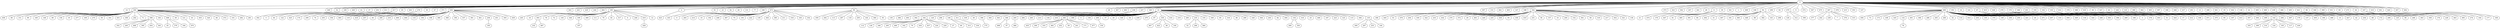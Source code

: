 graph G {
"456";
"392";
"14";
"391";
"163";
"377";
"182";
"120";
"264";
"74";
"245";
"49";
"440";
"73";
"52";
"54";
"173";
"84";
"112";
"189";
"108";
"186";
"0";
"232";
"296";
"449";
"492";
"255";
"458";
"495";
"80";
"283";
"128";
"146";
"214";
"325";
"423";
"61";
"445";
"132";
"348";
"37";
"139";
"491";
"10";
"151";
"354";
"53";
"251";
"366";
"411";
"311";
"76";
"417";
"65";
"476";
"339";
"435";
"263";
"300";
"38";
"192";
"363";
"99";
"276";
"30";
"31";
"47";
"333";
"18";
"286";
"204";
"169";
"396";
"293";
"260";
"359";
"330";
"322";
"15";
"365";
"292";
"465";
"355";
"32";
"371";
"436";
"407";
"443";
"243";
"233";
"429";
"244";
"119";
"418";
"464";
"343";
"302";
"114";
"346";
"148";
"185";
"412";
"248";
"2";
"205";
"295";
"113";
"91";
"234";
"23";
"393";
"105";
"284";
"265";
"370";
"309";
"5";
"92";
"149";
"266";
"40";
"256";
"250";
"352";
"131";
"45";
"78";
"242";
"213";
"89";
"427";
"221";
"77";
"168";
"126";
"482";
"432";
"274";
"473";
"252";
"156";
"90";
"48";
"367";
"297";
"249";
"483";
"19";
"24";
"468";
"254";
"98";
"257";
"83";
"313";
"277";
"109";
"236";
"227";
"467";
"64";
"160";
"270";
"271";
"41";
"307";
"181";
"72";
"153";
"174";
"387";
"395";
"122";
"280";
"470";
"207";
"134";
"383";
"275";
"218";
"402";
"403";
"133";
"481";
"253";
"216";
"50";
"147";
"372";
"59";
"188";
"75";
"496";
"342";
"373";
"145";
"425";
"323";
"460";
"362";
"247";
"162";
"161";
"21";
"4";
"431";
"29";
"441";
"158";
"28";
"450";
"11";
"329";
"344";
"401";
"39";
"175";
"191";
"287";
"208";
"341";
"57";
"1";
"469";
"334";
"106";
"116";
"20";
"422";
"326";
"238";
"94";
"34";
"230";
"222";
"199";
"220";
"356";
"79";
"279";
"7";
"202";
"400";
"290";
"404";
"324";
"225";
"62";
"118";
"479";
"87";
"240";
"259";
"9";
"438";
"335";
"55";
"272";
"144";
"303";
"8";
"347";
"475";
"399";
"394";
"269";
"267";
"180";
"416";
"130";
"314";
"376";
"104";
"474";
"478";
"219";
"215";
"3";
"285";
"110";
"358";
"228";
"374";
"235";
"353";
"124";
"178";
"453";
"46";
"195";
"127";
"434";
"71";
"480";
"498";
"351";
"155";
"16";
"51";
"447";
"444";
"315";
"360";
"410";
"68";
"424";
"398";
"141";
"97";
"17";
"268";
"67";
"385";
"231";
"197";
"211";
"212";
"437";
"81";
"349";
"415";
"194";
"426";
"164";
"56";
"278";
"224";
"183";
"172";
"336";
"170";
"166";
"471";
"201";
"193";
"375";
"229";
"379";
"85";
"484";
"198";
"102";
"103";
"414";
"140";
"42";
"378";
"408";
"388";
"95";
"433";
"157";
"384";
"176";
"36";
"69";
"369";
"241";
"159";
"121";
"43";
"327";
"368";
"63";
"316";
"33";
"200";
"466";
"226";
"455";
"125";
"111";
"312";
"380";
"196";
"462";
"405";
"117";
"446";
"206";
"129";
"152";
"337";
"397";
"150";
"361";
"58";
"308";
"86";
"448";
"319";
"70";
"237";
"107";
"490";
"413";
"386";
"487";
"493";
"289";
"291";
"328";
"364";
"203";
"13";
"318";
"288";
"88";
"261";
"381";
"320";
"171";
"100";
"44";
"35";
"82";
"442";
"454";
"138";
"299";
"22";
"461";
"409";
"489";
"217";
"184";
"494";
"258";
"239";
"452";
"357";
"345";
"428";
"177";
"486";
"209";
"485";
"421";
"304";
"154";
"338";
"96";
"340";
"390";
"317";
"382";
"389";
"331";
"499";
"310";
"142";
"6";
"25";
"60";
"143";
"406";
"451";
"273";
"93";
"187";
"223";
"26";
"123";
"294";
"167";
"210";
"115";
"306";
"165";
"497";
"27";
"301";
"246";
"332";
"419";
"179";
"66";
"137";
"350";
"305";
"472";
"101";
"321";
"459";
"190";
"477";
"420";
"463";
"439";
"12";
"488";
"457";
"282";
"135";
"430";
"136";
"298";
"281";
"262";
    "8" -- "23";
    "8" -- "327";
    "41" -- "496";
    "94" -- "407";
    "408" -- "379";
    "480" -- "250";
    "41" -- "406";
    "41" -- "285";
    "480" -- "149";
    "208" -- "150";
    "132" -- "76";
    "41" -- "235";
    "185" -- "78";
    "342" -- "231";
    "417" -- "64";
    "8" -- "480";
    "41" -- "34";
    "41" -- "230";
    "480" -- "286";
    "8" -- "353";
    "182" -- "434";
    "94" -- "492";
    "8" -- "166";
    "41" -- "155";
    "408" -- "184";
    "417" -- "122";
    "90" -- "360";
    "8" -- "247";
    "235" -- "52";
    "264" -- "148";
    "41" -- "346";
    "8" -- "464";
    "41" -- "328";
    "436" -- "439";
    "142" -- "314";
    "8" -- "237";
    "267" -- "377";
    "8" -- "475";
    "342" -- "55";
    "94" -- "84";
    "264" -- "472";
    "8" -- "236";
    "90" -- "259";
    "8" -- "448";
    "480" -- "95";
    "8" -- "411";
    "480" -- "329";
    "182" -- "348";
    "170" -- "129";
    "8" -- "9";
    "480" -- "24";
    "8" -- "441";
    "436" -- "194";
    "41" -- "310";
    "41" -- "135";
    "8" -- "478";
    "41" -- "326";
    "8" -- "442";
    "41" -- "4";
    "8" -- "26";
    "8" -- "263";
    "185" -- "18";
    "8" -- "193";
    "342" -- "136";
    "94" -- "446";
    "90" -- "113";
    "436" -- "255";
    "264" -- "66";
    "264" -- "202";
    "182" -- "460";
    "142" -- "159";
    "94" -- "88";
    "264" -- "19";
    "8" -- "35";
    "480" -- "116";
    "436" -- "119";
    "480" -- "114";
    "421" -- "274";
    "8" -- "40";
    "436" -- "305";
    "41" -- "205";
    "94" -- "391";
    "264" -- "431";
    "41" -- "120";
    "185" -- "246";
    "41" -- "339";
    "41" -- "123";
    "8" -- "308";
    "480" -- "133";
    "67" -- "427";
    "346" -- "498";
    "417" -- "425";
    "436" -- "216";
    "480" -- "471";
    "417" -- "5";
    "264" -- "320";
    "8" -- "397";
    "398" -- "352";
    "8" -- "402";
    "142" -- "430";
    "11" -- "485";
    "11" -- "474";
    "8" -- "61";
    "8" -- "62";
    "8" -- "341";
    "185" -- "12";
    "342" -- "330";
    "398" -- "249";
    "8" -- "415";
    "436" -- "83";
    "264" -- "282";
    "342" -- "56";
    "8" -- "131";
    "480" -- "450";
    "436" -- "384";
    "41" -- "134";
    "8" -- "41";
    "342" -- "220";
    "480" -- "304";
    "267" -- "315";
    "41" -- "182";
    "185" -- "344";
    "480" -- "108";
    "8" -- "367";
    "90" -- "93";
    "41" -- "306";
    "41" -- "218";
    "481" -- "482";
    "436" -- "368";
    "342" -- "452";
    "419" -- "428";
    "8" -- "138";
    "8" -- "11";
    "480" -- "491";
    "135" -- "140";
    "2" -- "423";
    "182" -- "224";
    "311" -- "334";
    "41" -- "481";
    "473" -- "222";
    "94" -- "181";
    "393" -- "232";
    "480" -- "413";
    "235" -- "266";
    "267" -- "238";
    "480" -- "107";
    "436" -- "198";
    "8" -- "462";
    "480" -- "221";
    "8" -- "323";
    "408" -- "45";
    "267" -- "7";
    "398" -- "395";
    "335" -- "46";
    "8" -- "403";
    "8" -- "426";
    "398" -- "454";
    "94" -- "143";
    "121" -- "470";
    "8" -- "251";
    "342" -- "322";
    "142" -- "117";
    "8" -- "37";
    "393" -- "487";
    "342" -- "53";
    "41" -- "87";
    "480" -- "207";
    "8" -- "125";
    "264" -- "458";
    "267" -- "242";
    "185" -- "145";
    "8" -- "103";
    "8" -- "414";
    "146" -- "313";
    "264" -- "356";
    "185" -- "317";
    "8" -- "160";
    "398" -- "468";
    "264" -- "101";
    "170" -- "254";
    "41" -- "82";
    "41" -- "154";
    "380" -- "363";
    "436" -- "354";
    "8" -- "347";
    "8" -- "479";
    "11" -- "81";
    "480" -- "412";
    "264" -- "80";
    "185" -- "393";
    "205" -- "466";
    "8" -- "2";
    "8" -- "421";
    "8" -- "473";
    "154" -- "350";
    "41" -- "416";
    "346" -- "97";
    "267" -- "376";
    "342" -- "104";
    "8" -- "127";
    "8" -- "380";
    "8" -- "486";
    "8" -- "28";
    "182" -- "295";
    "182" -- "229";
    "8" -- "405";
    "479" -- "126";
    "8" -- "239";
    "8" -- "92";
    "480" -- "456";
    "480" -- "424";
    "41" -- "25";
    "41" -- "289";
    "8" -- "331";
    "182" -- "437";
    "182" -- "162";
    "480" -- "324";
    "8" -- "291";
    "8" -- "201";
    "170" -- "172";
    "480" -- "234";
    "8" -- "94";
    "8" -- "342";
    "473" -- "75";
    "8" -- "39";
    "8" -- "91";
    "90" -- "287";
    "154" -- "490";
    "236" -- "139";
    "276" -- "174";
    "41" -- "284";
    "473" -- "387";
    "8" -- "457";
    "480" -- "190";
    "342" -- "200";
    "185" -- "369";
    "41" -- "85";
    "236" -- "386";
    "342" -- "476";
    "170" -- "206";
    "481" -- "59";
    "41" -- "396";
    "480" -- "394";
    "396" -- "175";
    "94" -- "31";
    "41" -- "392";
    "473" -- "130";
    "480" -- "375";
    "398" -- "345";
    "480" -- "366";
    "480" -- "374";
    "8" -- "227";
    "8" -- "443";
    "8" -- "409";
    "8" -- "489";
    "8" -- "243";
    "8" -- "362";
    "185" -- "72";
    "264" -- "183";
    "264" -- "43";
    "41" -- "208";
    "11" -- "178";
    "473" -- "0";
    "342" -- "410";
    "8" -- "417";
    "405" -- "358";
    "8" -- "54";
    "405" -- "176";
    "480" -- "497";
    "481" -- "171";
    "481" -- "435";
    "8" -- "106";
    "480" -- "51";
    "342" -- "225";
    "41" -- "203";
    "8" -- "189";
    "264" -- "398";
    "182" -- "112";
    "264" -- "121";
    "235" -- "484";
    "8" -- "420";
    "185" -- "44";
    "264" -- "89";
    "94" -- "382";
    "481" -- "300";
    "342" -- "204";
    "135" -- "253";
    "8" -- "63";
    "436" -- "74";
    "8" -- "167";
    "8" -- "210";
    "342" -- "319";
    "103" -- "268";
    "8" -- "433";
    "8" -- "170";
    "142" -- "124";
    "480" -- "173";
    "473" -- "214";
    "480" -- "256";
    "473" -- "248";
    "342" -- "445";
    "8" -- "47";
    "41" -- "311";
    "480" -- "180";
    "41" -- "296";
    "264" -- "169";
    "8" -- "141";
    "473" -- "385";
    "8" -- "288";
    "67" -- "15";
    "90" -- "118";
    "480" -- "370";
    "41" -- "38";
    "8" -- "60";
    "342" -- "233";
    "342" -- "33";
    "276" -- "299";
    "480" -- "142";
    "185" -- "419";
    "436" -- "451";
    "135" -- "297";
    "185" -- "70";
    "481" -- "241";
    "342" -- "321";
    "199" -- "197";
    "182" -- "128";
    "436" -- "461";
    "135" -- "309";
    "342" -- "152";
    "264" -- "275";
    "8" -- "290";
    "41" -- "86";
    "480" -- "132";
    "473" -- "165";
    "480" -- "336";
    "167" -- "338";
    "480" -- "453";
    "342" -- "401";
    "8" -- "188";
    "8" -- "67";
    "8" -- "449";
    "185" -- "245";
    "11" -- "447";
    "41" -- "219";
    "41" -- "279";
    "264" -- "50";
    "480" -- "293";
    "11" -- "21";
    "8" -- "16";
    "41" -- "265";
    "480" -- "3";
    "436" -- "465";
    "142" -- "355";
    "8" -- "340";
    "258" -- "195";
    "170" -- "68";
    "436" -- "381";
    "264" -- "69";
    "8" -- "77";
    "342" -- "58";
    "264" -- "161";
    "8" -- "262";
    "342" -- "432";
    "41" -- "365";
    "94" -- "383";
    "8" -- "276";
    "436" -- "280";
    "479" -- "390";
    "473" -- "191";
    "335" -- "100";
    "103" -- "98";
    "480" -- "179";
    "480" -- "294";
    "8" -- "436";
    "480" -- "499";
    "8" -- "273";
    "41" -- "364";
    "8" -- "389";
    "264" -- "151";
    "481" -- "477";
    "342" -- "270";
    "480" -- "325";
    "481" -- "333";
    "8" -- "168";
    "67" -- "42";
    "264" -- "156";
    "41" -- "115";
    "167" -- "164";
    "8" -- "440";
    "8" -- "272";
    "185" -- "199";
    "8" -- "278";
    "41" -- "20";
    "480" -- "357";
    "8" -- "36";
    "480" -- "73";
    "473" -- "332";
    "236" -- "493";
    "342" -- "361";
    "480" -- "212";
    "239" -- "463";
    "8" -- "301";
    "41" -- "213";
    "185" -- "111";
    "8" -- "102";
    "342" -- "372";
    "41" -- "223";
    "8" -- "226";
    "436" -- "404";
    "479" -- "312";
    "8" -- "65";
    "41" -- "146";
    "480" -- "240";
    "473" -- "318";
    "480" -- "488";
    "142" -- "399";
    "473" -- "10";
    "41" -- "343";
    "480" -- "137";
    "342" -- "438";
    "90" -- "144";
    "480" -- "459";
    "8" -- "261";
    "342" -- "186";
    "342" -- "29";
    "342" -- "157";
    "8" -- "378";
    "8" -- "215";
    "8" -- "30";
    "94" -- "298";
    "8" -- "267";
    "436" -- "418";
    "342" -- "217";
    "436" -- "196";
    "182" -- "79";
    "8" -- "22";
    "8" -- "264";
    "8" -- "373";
    "473" -- "192";
    "481" -- "252";
    "480" -- "303";
    "480" -- "271";
    "182" -- "27";
    "8" -- "351";
    "436" -- "110";
    "335" -- "422";
    "8" -- "1";
    "8" -- "469";
    "480" -- "32";
    "8" -- "307";
    "264" -- "71";
    "41" -- "335";
    "41" -- "57";
    "480" -- "269";
    "436" -- "257";
    "8" -- "153";
    "436" -- "258";
    "421" -- "495";
    "8" -- "429";
    "146" -- "49";
    "264" -- "109";
    "8" -- "209";
    "167" -- "177";
    "8" -- "388";
    "41" -- "316";
    "8" -- "244";
    "480" -- "17";
    "90" -- "359";
    "8" -- "147";
    "473" -- "283";
    "8" -- "483";
    "264" -- "281";
    "8" -- "14";
    "8" -- "90";
    "480" -- "260";
    "41" -- "187";
    "8" -- "371";
    "8" -- "48";
    "264" -- "99";
    "264" -- "455";
    "480" -- "105";
    "239" -- "228";
    "41" -- "494";
    "436" -- "400";
    "41" -- "349";
    "185" -- "6";
    "90" -- "292";
    "473" -- "211";
    "264" -- "408";
    "335" -- "467";
    "473" -- "444";
    "436" -- "337";
    "8" -- "13";
    "8" -- "185";
    "8" -- "96";
    "473" -- "163";
    "264" -- "277";
    "41" -- "158";
    "417" -- "302";
}
